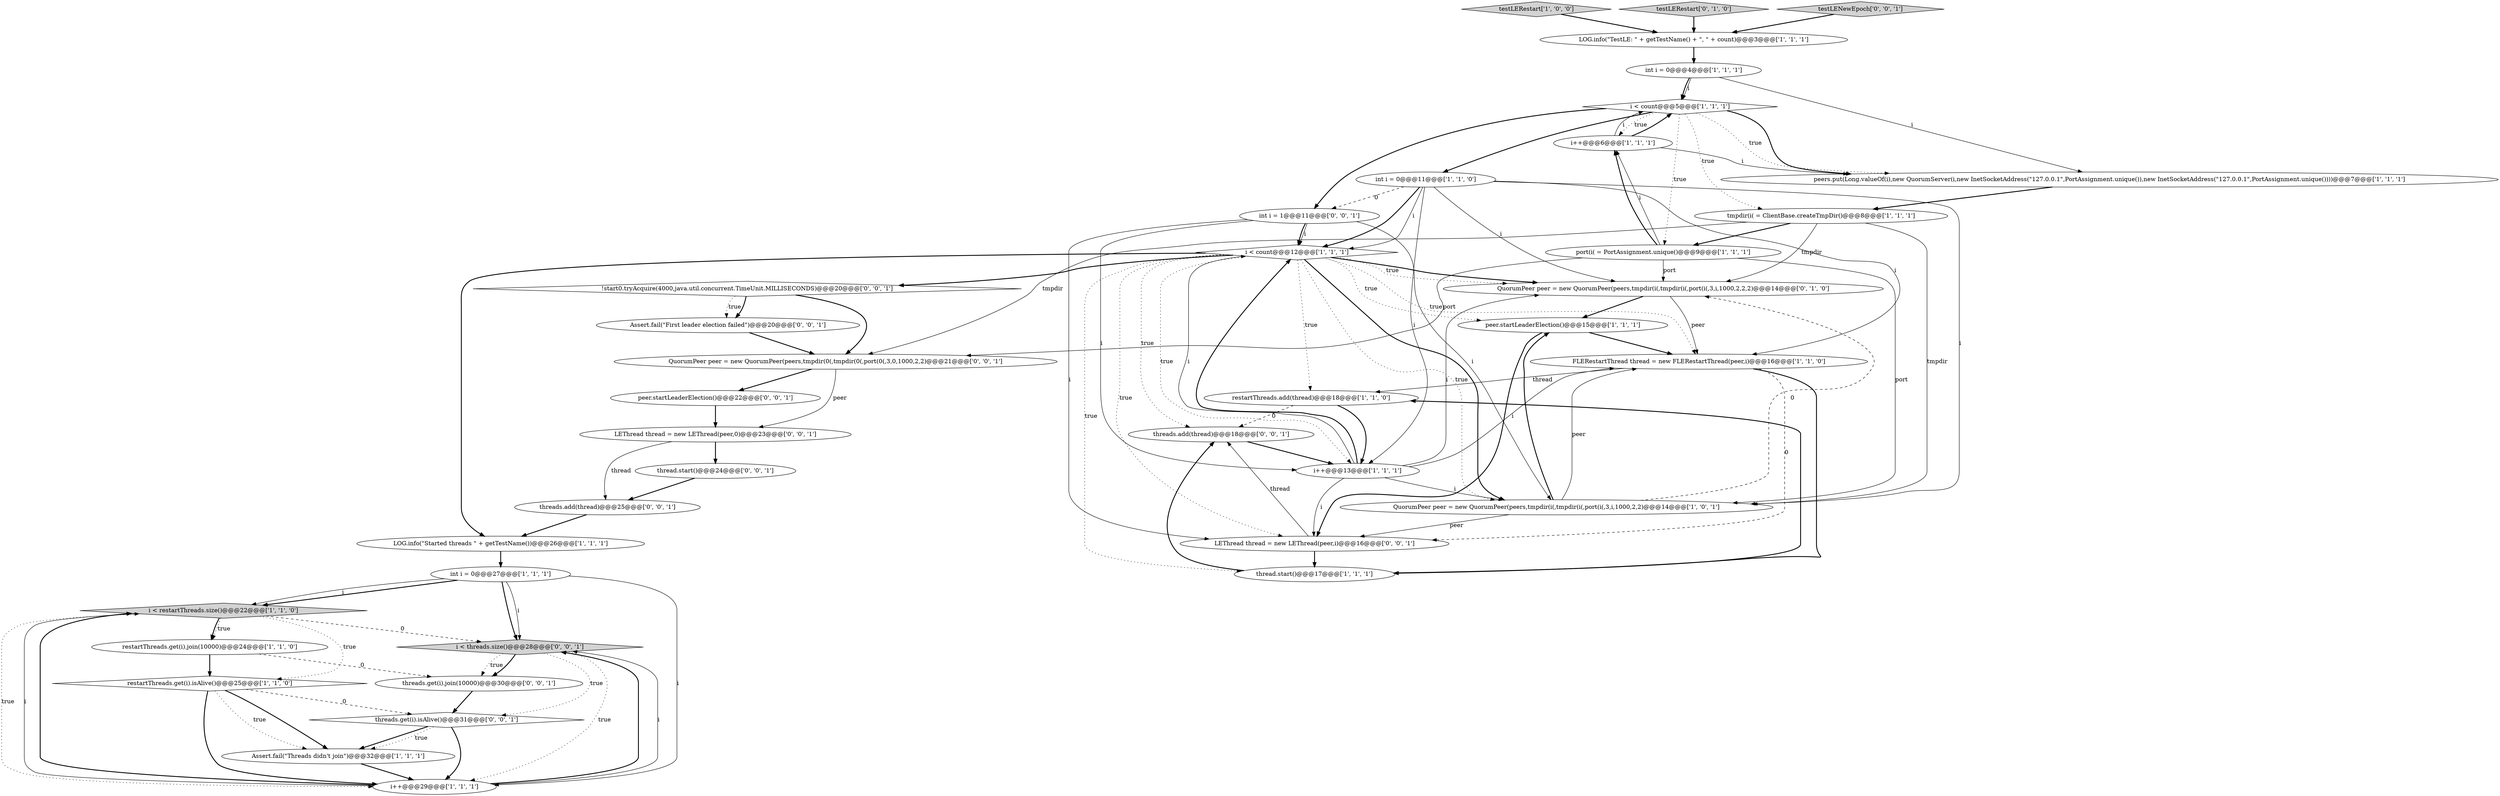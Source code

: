 digraph {
26 [style = filled, label = "thread.start()@@@24@@@['0', '0', '1']", fillcolor = white, shape = ellipse image = "AAA0AAABBB3BBB"];
10 [style = filled, label = "i < restartThreads.size()@@@22@@@['1', '1', '0']", fillcolor = lightgray, shape = diamond image = "AAA0AAABBB1BBB"];
32 [style = filled, label = "Assert.fail(\"First leader election failed\")@@@20@@@['0', '0', '1']", fillcolor = white, shape = ellipse image = "AAA0AAABBB3BBB"];
23 [style = filled, label = "QuorumPeer peer = new QuorumPeer(peers,tmpdir(i(,tmpdir(i(,port(i(,3,i,1000,2,2,2)@@@14@@@['0', '1', '0']", fillcolor = white, shape = ellipse image = "AAA1AAABBB2BBB"];
35 [style = filled, label = "LEThread thread = new LEThread(peer,0)@@@23@@@['0', '0', '1']", fillcolor = white, shape = ellipse image = "AAA0AAABBB3BBB"];
34 [style = filled, label = "i < threads.size()@@@28@@@['0', '0', '1']", fillcolor = lightgray, shape = diamond image = "AAA0AAABBB3BBB"];
5 [style = filled, label = "int i = 0@@@11@@@['1', '1', '0']", fillcolor = white, shape = ellipse image = "AAA0AAABBB1BBB"];
1 [style = filled, label = "peer.startLeaderElection()@@@15@@@['1', '1', '1']", fillcolor = white, shape = ellipse image = "AAA0AAABBB1BBB"];
16 [style = filled, label = "LOG.info(\"Started threads \" + getTestName())@@@26@@@['1', '1', '1']", fillcolor = white, shape = ellipse image = "AAA0AAABBB1BBB"];
31 [style = filled, label = "threads.add(thread)@@@18@@@['0', '0', '1']", fillcolor = white, shape = ellipse image = "AAA0AAABBB3BBB"];
4 [style = filled, label = "i++@@@6@@@['1', '1', '1']", fillcolor = white, shape = ellipse image = "AAA0AAABBB1BBB"];
0 [style = filled, label = "tmpdir(i( = ClientBase.createTmpDir()@@@8@@@['1', '1', '1']", fillcolor = white, shape = ellipse image = "AAA0AAABBB1BBB"];
12 [style = filled, label = "restartThreads.add(thread)@@@18@@@['1', '1', '0']", fillcolor = white, shape = ellipse image = "AAA0AAABBB1BBB"];
9 [style = filled, label = "restartThreads.get(i).join(10000)@@@24@@@['1', '1', '0']", fillcolor = white, shape = ellipse image = "AAA0AAABBB1BBB"];
25 [style = filled, label = "peer.startLeaderElection()@@@22@@@['0', '0', '1']", fillcolor = white, shape = ellipse image = "AAA0AAABBB3BBB"];
19 [style = filled, label = "QuorumPeer peer = new QuorumPeer(peers,tmpdir(i(,tmpdir(i(,port(i(,3,i,1000,2,2)@@@14@@@['1', '0', '1']", fillcolor = white, shape = ellipse image = "AAA0AAABBB1BBB"];
22 [style = filled, label = "FLERestartThread thread = new FLERestartThread(peer,i)@@@16@@@['1', '1', '0']", fillcolor = white, shape = ellipse image = "AAA0AAABBB1BBB"];
38 [style = filled, label = "threads.add(thread)@@@25@@@['0', '0', '1']", fillcolor = white, shape = ellipse image = "AAA0AAABBB3BBB"];
6 [style = filled, label = "i < count@@@5@@@['1', '1', '1']", fillcolor = white, shape = diamond image = "AAA0AAABBB1BBB"];
7 [style = filled, label = "testLERestart['1', '0', '0']", fillcolor = lightgray, shape = diamond image = "AAA0AAABBB1BBB"];
15 [style = filled, label = "thread.start()@@@17@@@['1', '1', '1']", fillcolor = white, shape = ellipse image = "AAA0AAABBB1BBB"];
33 [style = filled, label = "!start0.tryAcquire(4000,java.util.concurrent.TimeUnit.MILLISECONDS)@@@20@@@['0', '0', '1']", fillcolor = white, shape = diamond image = "AAA0AAABBB3BBB"];
30 [style = filled, label = "threads.get(i).isAlive()@@@31@@@['0', '0', '1']", fillcolor = white, shape = diamond image = "AAA0AAABBB3BBB"];
36 [style = filled, label = "int i = 1@@@11@@@['0', '0', '1']", fillcolor = white, shape = ellipse image = "AAA0AAABBB3BBB"];
27 [style = filled, label = "QuorumPeer peer = new QuorumPeer(peers,tmpdir(0(,tmpdir(0(,port(0(,3,0,1000,2,2)@@@21@@@['0', '0', '1']", fillcolor = white, shape = ellipse image = "AAA0AAABBB3BBB"];
24 [style = filled, label = "testLERestart['0', '1', '0']", fillcolor = lightgray, shape = diamond image = "AAA0AAABBB2BBB"];
28 [style = filled, label = "LEThread thread = new LEThread(peer,i)@@@16@@@['0', '0', '1']", fillcolor = white, shape = ellipse image = "AAA0AAABBB3BBB"];
11 [style = filled, label = "i < count@@@12@@@['1', '1', '1']", fillcolor = white, shape = diamond image = "AAA0AAABBB1BBB"];
2 [style = filled, label = "int i = 0@@@4@@@['1', '1', '1']", fillcolor = white, shape = ellipse image = "AAA0AAABBB1BBB"];
13 [style = filled, label = "LOG.info(\"TestLE: \" + getTestName() + \", \" + count)@@@3@@@['1', '1', '1']", fillcolor = white, shape = ellipse image = "AAA0AAABBB1BBB"];
18 [style = filled, label = "restartThreads.get(i).isAlive()@@@25@@@['1', '1', '0']", fillcolor = white, shape = diamond image = "AAA0AAABBB1BBB"];
8 [style = filled, label = "i++@@@29@@@['1', '1', '1']", fillcolor = white, shape = ellipse image = "AAA0AAABBB1BBB"];
3 [style = filled, label = "int i = 0@@@27@@@['1', '1', '1']", fillcolor = white, shape = ellipse image = "AAA0AAABBB1BBB"];
17 [style = filled, label = "i++@@@13@@@['1', '1', '1']", fillcolor = white, shape = ellipse image = "AAA0AAABBB1BBB"];
21 [style = filled, label = "Assert.fail(\"Threads didn't join\")@@@32@@@['1', '1', '1']", fillcolor = white, shape = ellipse image = "AAA0AAABBB1BBB"];
20 [style = filled, label = "peers.put(Long.valueOf(i),new QuorumServer(i,new InetSocketAddress(\"127.0.0.1\",PortAssignment.unique()),new InetSocketAddress(\"127.0.0.1\",PortAssignment.unique())))@@@7@@@['1', '1', '1']", fillcolor = white, shape = ellipse image = "AAA0AAABBB1BBB"];
37 [style = filled, label = "testLENewEpoch['0', '0', '1']", fillcolor = lightgray, shape = diamond image = "AAA0AAABBB3BBB"];
14 [style = filled, label = "port(i( = PortAssignment.unique()@@@9@@@['1', '1', '1']", fillcolor = white, shape = ellipse image = "AAA0AAABBB1BBB"];
29 [style = filled, label = "threads.get(i).join(10000)@@@30@@@['0', '0', '1']", fillcolor = white, shape = ellipse image = "AAA0AAABBB3BBB"];
11->23 [style = dotted, label="true"];
4->6 [style = bold, label=""];
3->10 [style = bold, label=""];
34->29 [style = dotted, label="true"];
24->13 [style = bold, label=""];
26->38 [style = bold, label=""];
9->29 [style = dashed, label="0"];
30->21 [style = bold, label=""];
33->32 [style = dotted, label="true"];
36->17 [style = solid, label="i"];
11->16 [style = bold, label=""];
33->32 [style = bold, label=""];
30->21 [style = dotted, label="true"];
14->4 [style = solid, label="i"];
28->31 [style = solid, label="thread"];
0->23 [style = solid, label="tmpdir"];
14->23 [style = solid, label="port"];
7->13 [style = bold, label=""];
5->19 [style = solid, label="i"];
6->4 [style = dotted, label="true"];
10->34 [style = dashed, label="0"];
11->19 [style = dotted, label="true"];
25->35 [style = bold, label=""];
11->1 [style = dotted, label="true"];
18->30 [style = dashed, label="0"];
4->20 [style = solid, label="i"];
11->23 [style = bold, label=""];
6->5 [style = bold, label=""];
17->19 [style = solid, label="i"];
18->21 [style = bold, label=""];
36->19 [style = solid, label="i"];
34->29 [style = bold, label=""];
20->0 [style = bold, label=""];
1->22 [style = bold, label=""];
35->26 [style = bold, label=""];
14->27 [style = solid, label="port"];
0->27 [style = solid, label="tmpdir"];
17->11 [style = solid, label="i"];
33->27 [style = bold, label=""];
27->25 [style = bold, label=""];
11->12 [style = dotted, label="true"];
15->31 [style = bold, label=""];
21->8 [style = bold, label=""];
5->22 [style = solid, label="i"];
6->20 [style = bold, label=""];
22->12 [style = solid, label="thread"];
3->34 [style = bold, label=""];
27->35 [style = solid, label="peer"];
37->13 [style = bold, label=""];
17->28 [style = solid, label="i"];
6->0 [style = dotted, label="true"];
19->28 [style = solid, label="peer"];
34->30 [style = dotted, label="true"];
38->16 [style = bold, label=""];
18->21 [style = dotted, label="true"];
31->17 [style = bold, label=""];
2->6 [style = solid, label="i"];
10->8 [style = dotted, label="true"];
8->10 [style = solid, label="i"];
17->11 [style = bold, label=""];
3->10 [style = solid, label="i"];
22->28 [style = dashed, label="0"];
18->8 [style = bold, label=""];
17->22 [style = solid, label="i"];
6->20 [style = dotted, label="true"];
0->14 [style = bold, label=""];
6->36 [style = bold, label=""];
8->10 [style = bold, label=""];
2->20 [style = solid, label="i"];
15->12 [style = bold, label=""];
1->28 [style = bold, label=""];
4->6 [style = solid, label="i"];
3->8 [style = solid, label="i"];
32->27 [style = bold, label=""];
6->14 [style = dotted, label="true"];
36->28 [style = solid, label="i"];
28->15 [style = bold, label=""];
11->17 [style = dotted, label="true"];
12->17 [style = bold, label=""];
16->3 [style = bold, label=""];
11->19 [style = bold, label=""];
19->22 [style = solid, label="peer"];
3->34 [style = solid, label="i"];
14->19 [style = solid, label="port"];
36->11 [style = bold, label=""];
11->15 [style = dotted, label="true"];
2->6 [style = bold, label=""];
0->19 [style = solid, label="tmpdir"];
12->31 [style = dashed, label="0"];
5->36 [style = dashed, label="0"];
23->22 [style = solid, label="peer"];
10->9 [style = dotted, label="true"];
9->18 [style = bold, label=""];
29->30 [style = bold, label=""];
5->23 [style = solid, label="i"];
5->11 [style = solid, label="i"];
11->33 [style = bold, label=""];
35->38 [style = solid, label="thread"];
19->1 [style = bold, label=""];
23->1 [style = bold, label=""];
10->9 [style = bold, label=""];
34->8 [style = dotted, label="true"];
22->15 [style = bold, label=""];
11->28 [style = dotted, label="true"];
8->34 [style = bold, label=""];
11->31 [style = dotted, label="true"];
19->23 [style = dashed, label="0"];
10->18 [style = dotted, label="true"];
36->11 [style = solid, label="i"];
5->11 [style = bold, label=""];
8->34 [style = solid, label="i"];
14->4 [style = bold, label=""];
30->8 [style = bold, label=""];
11->22 [style = dotted, label="true"];
13->2 [style = bold, label=""];
17->23 [style = solid, label="i"];
5->17 [style = solid, label="i"];
}
